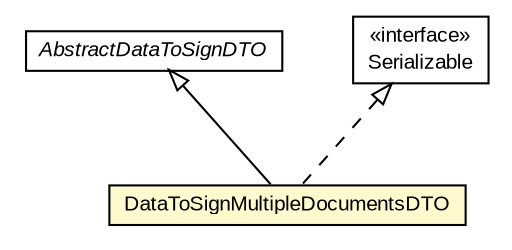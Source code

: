 #!/usr/local/bin/dot
#
# Class diagram 
# Generated by UMLGraph version R5_6-24-gf6e263 (http://www.umlgraph.org/)
#

digraph G {
	edge [fontname="arial",fontsize=10,labelfontname="arial",labelfontsize=10];
	node [fontname="arial",fontsize=10,shape=plaintext];
	nodesep=0.25;
	ranksep=0.5;
	// eu.europa.esig.dss.signature.DataToSignMultipleDocumentsDTO
	c315921 [label=<<table title="eu.europa.esig.dss.signature.DataToSignMultipleDocumentsDTO" border="0" cellborder="1" cellspacing="0" cellpadding="2" port="p" bgcolor="lemonChiffon" href="./DataToSignMultipleDocumentsDTO.html">
		<tr><td><table border="0" cellspacing="0" cellpadding="1">
<tr><td align="center" balign="center"> DataToSignMultipleDocumentsDTO </td></tr>
		</table></td></tr>
		</table>>, URL="./DataToSignMultipleDocumentsDTO.html", fontname="arial", fontcolor="black", fontsize=10.0];
	// eu.europa.esig.dss.signature.AbstractDataToSignDTO
	c315923 [label=<<table title="eu.europa.esig.dss.signature.AbstractDataToSignDTO" border="0" cellborder="1" cellspacing="0" cellpadding="2" port="p" href="./AbstractDataToSignDTO.html">
		<tr><td><table border="0" cellspacing="0" cellpadding="1">
<tr><td align="center" balign="center"><font face="arial italic"> AbstractDataToSignDTO </font></td></tr>
		</table></td></tr>
		</table>>, URL="./AbstractDataToSignDTO.html", fontname="arial", fontcolor="black", fontsize=10.0];
	//eu.europa.esig.dss.signature.DataToSignMultipleDocumentsDTO extends eu.europa.esig.dss.signature.AbstractDataToSignDTO
	c315923:p -> c315921:p [dir=back,arrowtail=empty];
	//eu.europa.esig.dss.signature.DataToSignMultipleDocumentsDTO implements java.io.Serializable
	c316723:p -> c315921:p [dir=back,arrowtail=empty,style=dashed];
	// java.io.Serializable
	c316723 [label=<<table title="java.io.Serializable" border="0" cellborder="1" cellspacing="0" cellpadding="2" port="p" href="http://java.sun.com/j2se/1.4.2/docs/api/java/io/Serializable.html">
		<tr><td><table border="0" cellspacing="0" cellpadding="1">
<tr><td align="center" balign="center"> &#171;interface&#187; </td></tr>
<tr><td align="center" balign="center"> Serializable </td></tr>
		</table></td></tr>
		</table>>, URL="http://java.sun.com/j2se/1.4.2/docs/api/java/io/Serializable.html", fontname="arial", fontcolor="black", fontsize=10.0];
}

